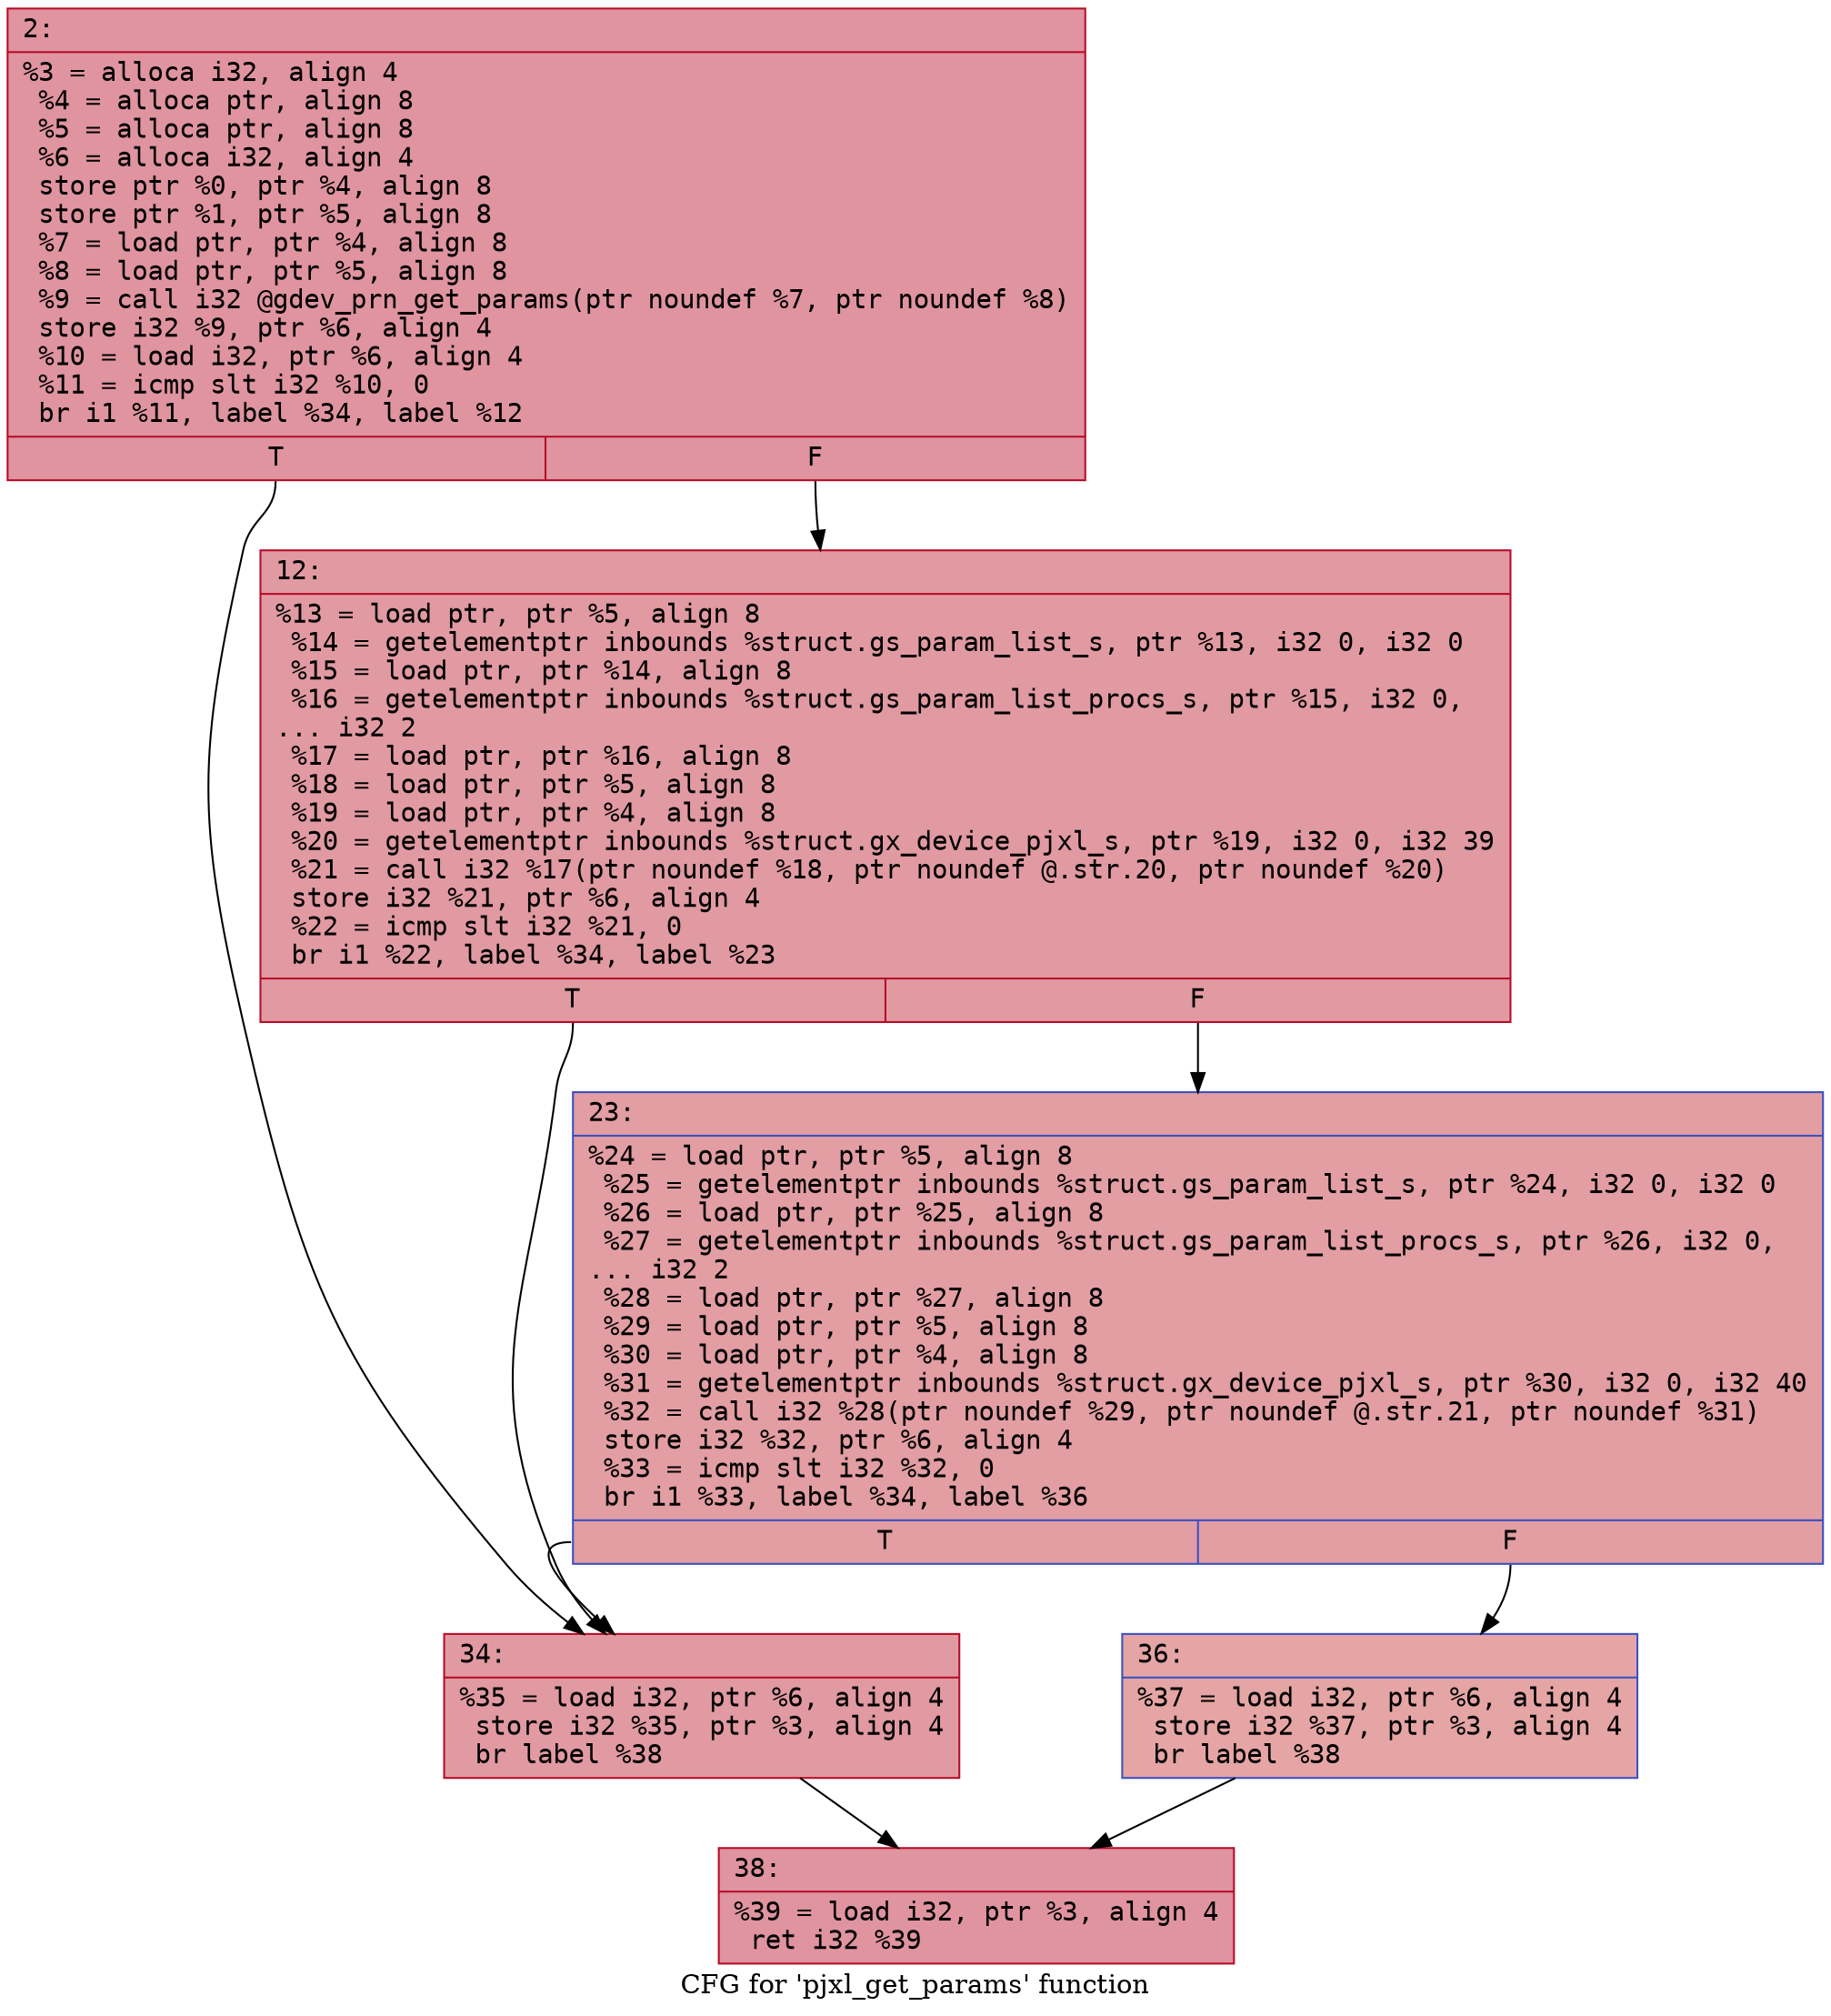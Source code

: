 digraph "CFG for 'pjxl_get_params' function" {
	label="CFG for 'pjxl_get_params' function";

	Node0x60000151c7d0 [shape=record,color="#b70d28ff", style=filled, fillcolor="#b70d2870" fontname="Courier",label="{2:\l|  %3 = alloca i32, align 4\l  %4 = alloca ptr, align 8\l  %5 = alloca ptr, align 8\l  %6 = alloca i32, align 4\l  store ptr %0, ptr %4, align 8\l  store ptr %1, ptr %5, align 8\l  %7 = load ptr, ptr %4, align 8\l  %8 = load ptr, ptr %5, align 8\l  %9 = call i32 @gdev_prn_get_params(ptr noundef %7, ptr noundef %8)\l  store i32 %9, ptr %6, align 4\l  %10 = load i32, ptr %6, align 4\l  %11 = icmp slt i32 %10, 0\l  br i1 %11, label %34, label %12\l|{<s0>T|<s1>F}}"];
	Node0x60000151c7d0:s0 -> Node0x60000151c8c0[tooltip="2 -> 34\nProbability 37.50%" ];
	Node0x60000151c7d0:s1 -> Node0x60000151c820[tooltip="2 -> 12\nProbability 62.50%" ];
	Node0x60000151c820 [shape=record,color="#b70d28ff", style=filled, fillcolor="#bb1b2c70" fontname="Courier",label="{12:\l|  %13 = load ptr, ptr %5, align 8\l  %14 = getelementptr inbounds %struct.gs_param_list_s, ptr %13, i32 0, i32 0\l  %15 = load ptr, ptr %14, align 8\l  %16 = getelementptr inbounds %struct.gs_param_list_procs_s, ptr %15, i32 0,\l... i32 2\l  %17 = load ptr, ptr %16, align 8\l  %18 = load ptr, ptr %5, align 8\l  %19 = load ptr, ptr %4, align 8\l  %20 = getelementptr inbounds %struct.gx_device_pjxl_s, ptr %19, i32 0, i32 39\l  %21 = call i32 %17(ptr noundef %18, ptr noundef @.str.20, ptr noundef %20)\l  store i32 %21, ptr %6, align 4\l  %22 = icmp slt i32 %21, 0\l  br i1 %22, label %34, label %23\l|{<s0>T|<s1>F}}"];
	Node0x60000151c820:s0 -> Node0x60000151c8c0[tooltip="12 -> 34\nProbability 37.50%" ];
	Node0x60000151c820:s1 -> Node0x60000151c870[tooltip="12 -> 23\nProbability 62.50%" ];
	Node0x60000151c870 [shape=record,color="#3d50c3ff", style=filled, fillcolor="#be242e70" fontname="Courier",label="{23:\l|  %24 = load ptr, ptr %5, align 8\l  %25 = getelementptr inbounds %struct.gs_param_list_s, ptr %24, i32 0, i32 0\l  %26 = load ptr, ptr %25, align 8\l  %27 = getelementptr inbounds %struct.gs_param_list_procs_s, ptr %26, i32 0,\l... i32 2\l  %28 = load ptr, ptr %27, align 8\l  %29 = load ptr, ptr %5, align 8\l  %30 = load ptr, ptr %4, align 8\l  %31 = getelementptr inbounds %struct.gx_device_pjxl_s, ptr %30, i32 0, i32 40\l  %32 = call i32 %28(ptr noundef %29, ptr noundef @.str.21, ptr noundef %31)\l  store i32 %32, ptr %6, align 4\l  %33 = icmp slt i32 %32, 0\l  br i1 %33, label %34, label %36\l|{<s0>T|<s1>F}}"];
	Node0x60000151c870:s0 -> Node0x60000151c8c0[tooltip="23 -> 34\nProbability 37.50%" ];
	Node0x60000151c870:s1 -> Node0x60000151c910[tooltip="23 -> 36\nProbability 62.50%" ];
	Node0x60000151c8c0 [shape=record,color="#b70d28ff", style=filled, fillcolor="#bb1b2c70" fontname="Courier",label="{34:\l|  %35 = load i32, ptr %6, align 4\l  store i32 %35, ptr %3, align 4\l  br label %38\l}"];
	Node0x60000151c8c0 -> Node0x60000151c960[tooltip="34 -> 38\nProbability 100.00%" ];
	Node0x60000151c910 [shape=record,color="#3d50c3ff", style=filled, fillcolor="#c5333470" fontname="Courier",label="{36:\l|  %37 = load i32, ptr %6, align 4\l  store i32 %37, ptr %3, align 4\l  br label %38\l}"];
	Node0x60000151c910 -> Node0x60000151c960[tooltip="36 -> 38\nProbability 100.00%" ];
	Node0x60000151c960 [shape=record,color="#b70d28ff", style=filled, fillcolor="#b70d2870" fontname="Courier",label="{38:\l|  %39 = load i32, ptr %3, align 4\l  ret i32 %39\l}"];
}
